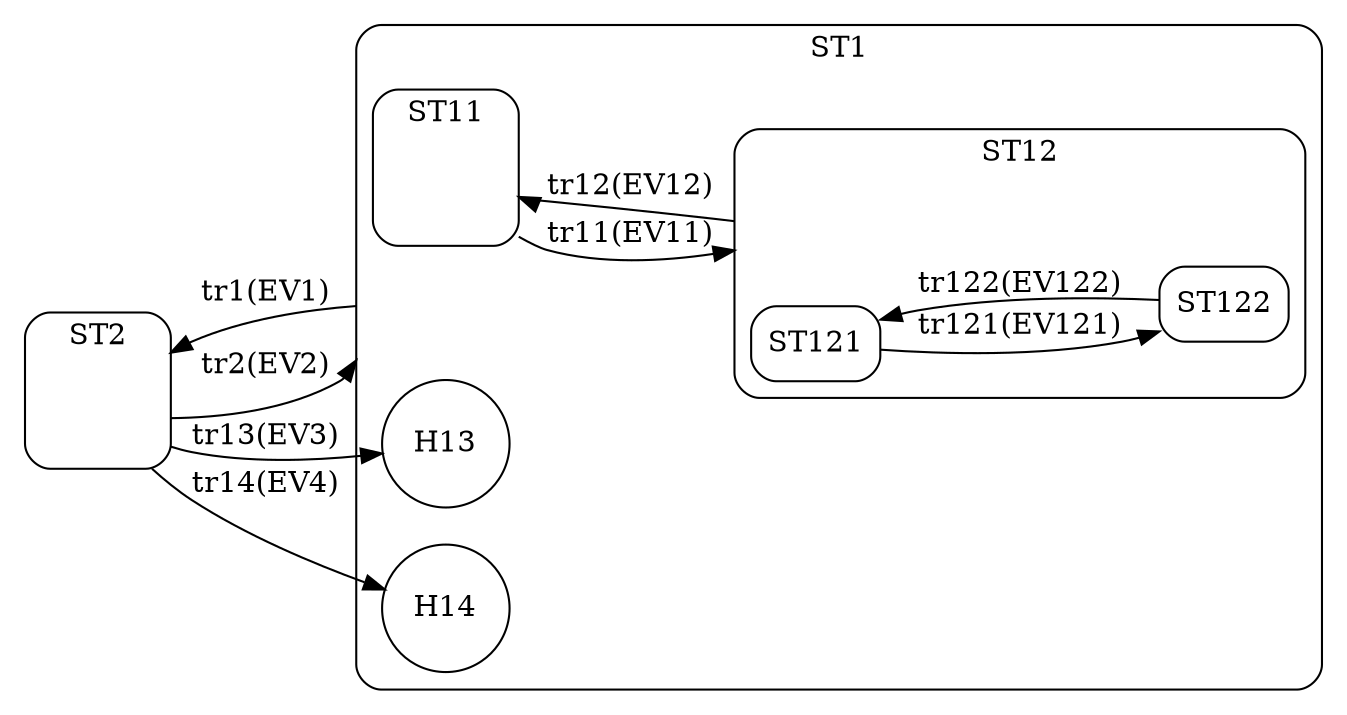 digraph STM {
  compound=true;
  rankdir="LR";
  style=rounded;
  node [style=rounded, shape=box];

  subgraph cluster_ST1 {
   label="ST1";
   ST1 [style=invis];
   H13 [shape = circle];
   H14 [shape = circle];

   subgraph cluster_ST11 {
      label="ST11";
      ST11[style=invis];
   }

   subgraph cluster_ST12 {
      label="ST12";
      ST12 [style=invis];
      ST121;
      ST122;

      ST121 -> ST122[label="tr121(EV121)"];
      ST122 -> ST121[label="tr122(EV122)"];
   }

   ST11 -> ST12 [label="tr11(EV11)",ltail=cluster_ST11,lhead=cluster_ST12];
   ST12 -> ST11 [label="tr12(EV12)",ltail=cluster_ST12,lhead=cluster_ST11];
  }

  subgraph cluster_ST2 {
   label="ST2";
   ST2 [style=invis];
  }

  ST1 -> ST2 [label="tr1(EV1)",ltail=cluster_ST1,lhead=cluster_ST2];
  ST2 -> ST1 [label="tr2(EV2)",ltail=cluster_ST2,lhead=cluster_ST1];

  ST2 -> H13 [label="tr13(EV3)",ltail=cluster_ST2];
  ST2 -> H14 [label="tr14(EV4)",ltail=cluster_ST2];
}
